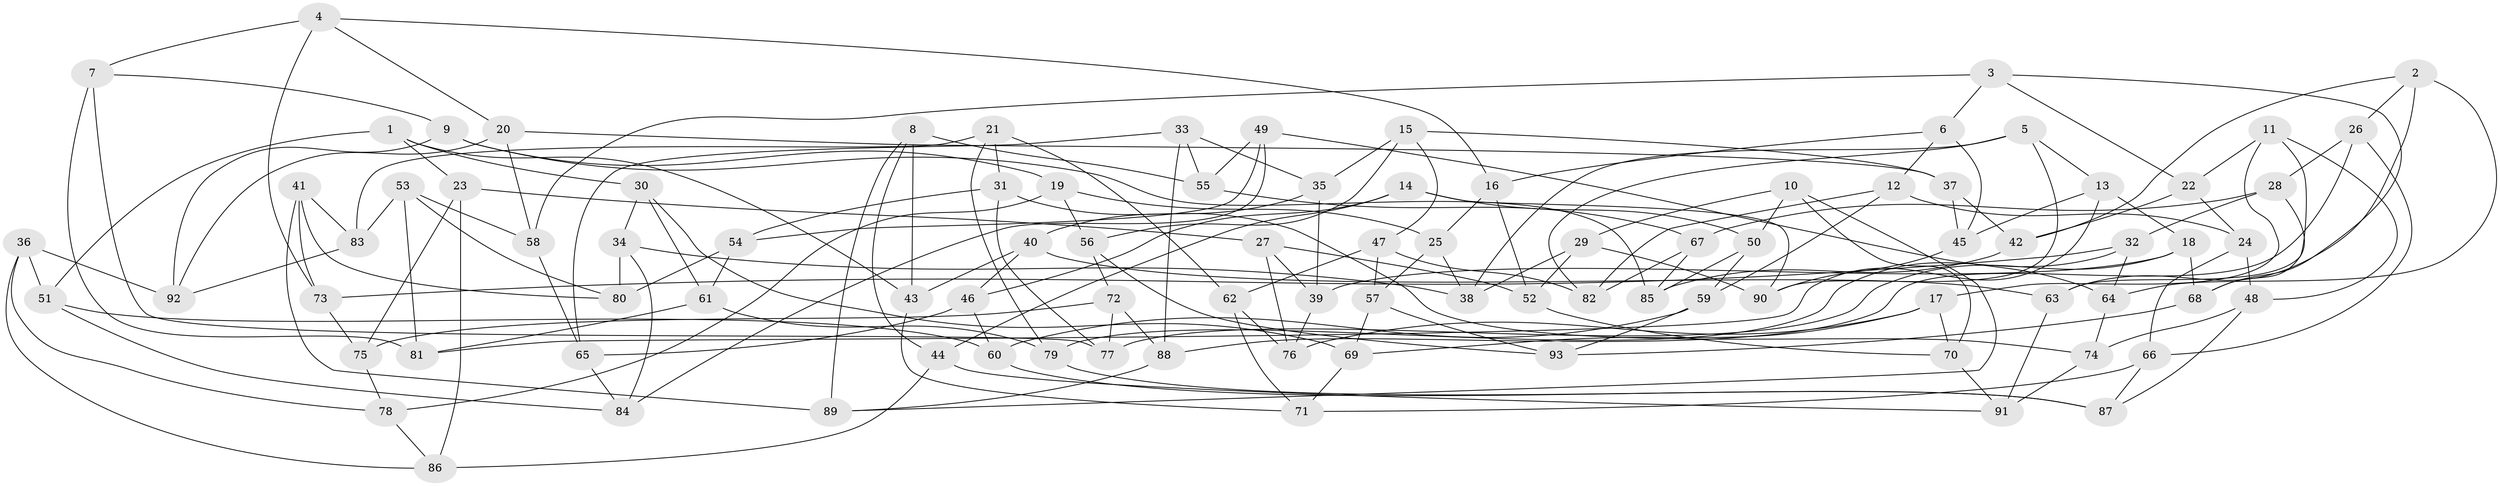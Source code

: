 // coarse degree distribution, {6: 0.625, 4: 0.3392857142857143, 5: 0.03571428571428571}
// Generated by graph-tools (version 1.1) at 2025/42/03/06/25 10:42:22]
// undirected, 93 vertices, 186 edges
graph export_dot {
graph [start="1"]
  node [color=gray90,style=filled];
  1;
  2;
  3;
  4;
  5;
  6;
  7;
  8;
  9;
  10;
  11;
  12;
  13;
  14;
  15;
  16;
  17;
  18;
  19;
  20;
  21;
  22;
  23;
  24;
  25;
  26;
  27;
  28;
  29;
  30;
  31;
  32;
  33;
  34;
  35;
  36;
  37;
  38;
  39;
  40;
  41;
  42;
  43;
  44;
  45;
  46;
  47;
  48;
  49;
  50;
  51;
  52;
  53;
  54;
  55;
  56;
  57;
  58;
  59;
  60;
  61;
  62;
  63;
  64;
  65;
  66;
  67;
  68;
  69;
  70;
  71;
  72;
  73;
  74;
  75;
  76;
  77;
  78;
  79;
  80;
  81;
  82;
  83;
  84;
  85;
  86;
  87;
  88;
  89;
  90;
  91;
  92;
  93;
  1 -- 51;
  1 -- 43;
  1 -- 23;
  1 -- 30;
  2 -- 26;
  2 -- 64;
  2 -- 63;
  2 -- 42;
  3 -- 68;
  3 -- 22;
  3 -- 58;
  3 -- 6;
  4 -- 16;
  4 -- 20;
  4 -- 7;
  4 -- 73;
  5 -- 82;
  5 -- 13;
  5 -- 90;
  5 -- 38;
  6 -- 12;
  6 -- 45;
  6 -- 16;
  7 -- 9;
  7 -- 77;
  7 -- 81;
  8 -- 43;
  8 -- 55;
  8 -- 44;
  8 -- 89;
  9 -- 85;
  9 -- 19;
  9 -- 92;
  10 -- 50;
  10 -- 29;
  10 -- 70;
  10 -- 89;
  11 -- 63;
  11 -- 48;
  11 -- 22;
  11 -- 17;
  12 -- 82;
  12 -- 59;
  12 -- 24;
  13 -- 45;
  13 -- 18;
  13 -- 81;
  14 -- 46;
  14 -- 44;
  14 -- 50;
  14 -- 90;
  15 -- 37;
  15 -- 56;
  15 -- 47;
  15 -- 35;
  16 -- 52;
  16 -- 25;
  17 -- 70;
  17 -- 76;
  17 -- 69;
  18 -- 39;
  18 -- 77;
  18 -- 68;
  19 -- 25;
  19 -- 78;
  19 -- 56;
  20 -- 92;
  20 -- 37;
  20 -- 58;
  21 -- 83;
  21 -- 79;
  21 -- 62;
  21 -- 31;
  22 -- 42;
  22 -- 24;
  23 -- 86;
  23 -- 75;
  23 -- 27;
  24 -- 48;
  24 -- 66;
  25 -- 57;
  25 -- 38;
  26 -- 66;
  26 -- 28;
  26 -- 88;
  27 -- 52;
  27 -- 76;
  27 -- 39;
  28 -- 32;
  28 -- 67;
  28 -- 68;
  29 -- 38;
  29 -- 90;
  29 -- 52;
  30 -- 61;
  30 -- 69;
  30 -- 34;
  31 -- 74;
  31 -- 54;
  31 -- 77;
  32 -- 64;
  32 -- 79;
  32 -- 73;
  33 -- 65;
  33 -- 88;
  33 -- 55;
  33 -- 35;
  34 -- 80;
  34 -- 38;
  34 -- 84;
  35 -- 39;
  35 -- 40;
  36 -- 92;
  36 -- 78;
  36 -- 86;
  36 -- 51;
  37 -- 45;
  37 -- 42;
  39 -- 76;
  40 -- 63;
  40 -- 43;
  40 -- 46;
  41 -- 80;
  41 -- 73;
  41 -- 83;
  41 -- 89;
  42 -- 85;
  43 -- 71;
  44 -- 91;
  44 -- 86;
  45 -- 90;
  46 -- 60;
  46 -- 65;
  47 -- 57;
  47 -- 62;
  47 -- 82;
  48 -- 87;
  48 -- 74;
  49 -- 64;
  49 -- 54;
  49 -- 84;
  49 -- 55;
  50 -- 85;
  50 -- 59;
  51 -- 60;
  51 -- 84;
  52 -- 70;
  53 -- 81;
  53 -- 58;
  53 -- 83;
  53 -- 80;
  54 -- 80;
  54 -- 61;
  55 -- 67;
  56 -- 72;
  56 -- 93;
  57 -- 69;
  57 -- 93;
  58 -- 65;
  59 -- 93;
  59 -- 60;
  60 -- 87;
  61 -- 79;
  61 -- 81;
  62 -- 76;
  62 -- 71;
  63 -- 91;
  64 -- 74;
  65 -- 84;
  66 -- 87;
  66 -- 71;
  67 -- 82;
  67 -- 85;
  68 -- 93;
  69 -- 71;
  70 -- 91;
  72 -- 75;
  72 -- 88;
  72 -- 77;
  73 -- 75;
  74 -- 91;
  75 -- 78;
  78 -- 86;
  79 -- 87;
  83 -- 92;
  88 -- 89;
}
